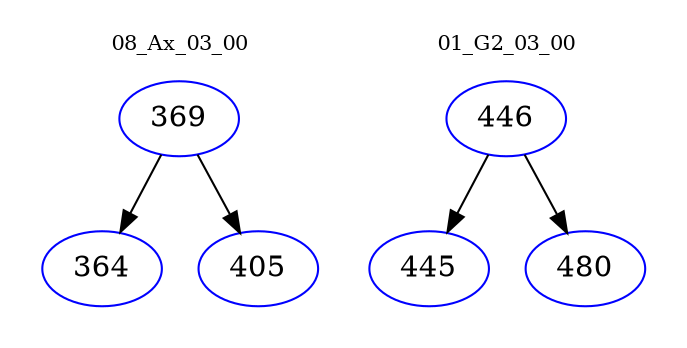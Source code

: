 digraph{
subgraph cluster_0 {
color = white
label = "08_Ax_03_00";
fontsize=10;
T0_369 [label="369", color="blue"]
T0_369 -> T0_364 [color="black"]
T0_364 [label="364", color="blue"]
T0_369 -> T0_405 [color="black"]
T0_405 [label="405", color="blue"]
}
subgraph cluster_1 {
color = white
label = "01_G2_03_00";
fontsize=10;
T1_446 [label="446", color="blue"]
T1_446 -> T1_445 [color="black"]
T1_445 [label="445", color="blue"]
T1_446 -> T1_480 [color="black"]
T1_480 [label="480", color="blue"]
}
}
